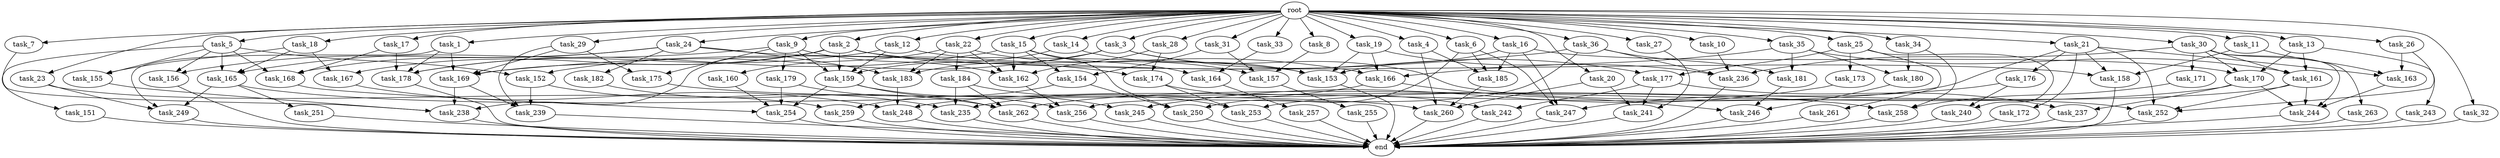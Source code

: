 digraph G {
  root [size="0.000000"];
  task_1 [size="1.024000"];
  task_2 [size="1.024000"];
  task_3 [size="1.024000"];
  task_4 [size="1.024000"];
  task_5 [size="1.024000"];
  task_6 [size="1.024000"];
  task_7 [size="1.024000"];
  task_8 [size="1.024000"];
  task_9 [size="1.024000"];
  task_10 [size="1.024000"];
  task_11 [size="1.024000"];
  task_12 [size="1.024000"];
  task_13 [size="1.024000"];
  task_14 [size="1.024000"];
  task_15 [size="1.024000"];
  task_16 [size="1.024000"];
  task_17 [size="1.024000"];
  task_18 [size="1.024000"];
  task_19 [size="1.024000"];
  task_20 [size="1.024000"];
  task_21 [size="1.024000"];
  task_22 [size="1.024000"];
  task_23 [size="1.024000"];
  task_24 [size="1.024000"];
  task_25 [size="1.024000"];
  task_26 [size="1.024000"];
  task_27 [size="1.024000"];
  task_28 [size="1.024000"];
  task_29 [size="1.024000"];
  task_30 [size="1.024000"];
  task_31 [size="1.024000"];
  task_32 [size="1.024000"];
  task_33 [size="1.024000"];
  task_34 [size="1.024000"];
  task_35 [size="1.024000"];
  task_36 [size="1.024000"];
  task_151 [size="34359738.368000"];
  task_152 [size="171798691.840000"];
  task_153 [size="1245540515.840000"];
  task_154 [size="523986010.112000"];
  task_155 [size="893353197.568000"];
  task_156 [size="68719476.736000"];
  task_157 [size="833223655.424000"];
  task_158 [size="463856467.968000"];
  task_159 [size="2284922601.472000"];
  task_160 [size="309237645.312000"];
  task_161 [size="867583393.792000"];
  task_162 [size="1529008357.376000"];
  task_163 [size="463856467.968000"];
  task_164 [size="523986010.112000"];
  task_165 [size="1589137899.520000"];
  task_166 [size="970662608.896000"];
  task_167 [size="893353197.568000"];
  task_168 [size="283467841.536000"];
  task_169 [size="1065151889.408000"];
  task_170 [size="944892805.120000"];
  task_171 [size="309237645.312000"];
  task_172 [size="214748364.800000"];
  task_173 [size="309237645.312000"];
  task_174 [size="343597383.680000"];
  task_175 [size="1554778161.152000"];
  task_176 [size="214748364.800000"];
  task_177 [size="446676598.784000"];
  task_178 [size="1159641169.920000"];
  task_179 [size="695784701.952000"];
  task_180 [size="446676598.784000"];
  task_181 [size="274877906.944000"];
  task_182 [size="34359738.368000"];
  task_183 [size="481036337.152000"];
  task_184 [size="309237645.312000"];
  task_185 [size="850403524.608000"];
  task_235 [size="1486058684.416000"];
  task_236 [size="1443109011.456000"];
  task_237 [size="773094113.280000"];
  task_238 [size="1391569403.904000"];
  task_239 [size="2267742732.288000"];
  task_240 [size="343597383.680000"];
  task_241 [size="944892805.120000"];
  task_242 [size="910533066.752000"];
  task_243 [size="420906795.008000"];
  task_244 [size="1013612281.856000"];
  task_245 [size="730144440.320000"];
  task_246 [size="1975684956.160000"];
  task_247 [size="670014898.176000"];
  task_248 [size="1185410973.696000"];
  task_249 [size="652835028.992000"];
  task_250 [size="850403524.608000"];
  task_251 [size="309237645.312000"];
  task_252 [size="936302870.528000"];
  task_253 [size="841813590.016000"];
  task_254 [size="1254130450.432000"];
  task_255 [size="309237645.312000"];
  task_256 [size="566935683.072000"];
  task_257 [size="34359738.368000"];
  task_258 [size="1039382085.632000"];
  task_259 [size="523986010.112000"];
  task_260 [size="1254130450.432000"];
  task_261 [size="309237645.312000"];
  task_262 [size="884763262.976000"];
  task_263 [size="309237645.312000"];
  end [size="0.000000"];

  root -> task_1 [size="1.000000"];
  root -> task_2 [size="1.000000"];
  root -> task_3 [size="1.000000"];
  root -> task_4 [size="1.000000"];
  root -> task_5 [size="1.000000"];
  root -> task_6 [size="1.000000"];
  root -> task_7 [size="1.000000"];
  root -> task_8 [size="1.000000"];
  root -> task_9 [size="1.000000"];
  root -> task_10 [size="1.000000"];
  root -> task_11 [size="1.000000"];
  root -> task_12 [size="1.000000"];
  root -> task_13 [size="1.000000"];
  root -> task_14 [size="1.000000"];
  root -> task_15 [size="1.000000"];
  root -> task_16 [size="1.000000"];
  root -> task_17 [size="1.000000"];
  root -> task_18 [size="1.000000"];
  root -> task_19 [size="1.000000"];
  root -> task_20 [size="1.000000"];
  root -> task_21 [size="1.000000"];
  root -> task_22 [size="1.000000"];
  root -> task_23 [size="1.000000"];
  root -> task_24 [size="1.000000"];
  root -> task_25 [size="1.000000"];
  root -> task_26 [size="1.000000"];
  root -> task_27 [size="1.000000"];
  root -> task_28 [size="1.000000"];
  root -> task_29 [size="1.000000"];
  root -> task_30 [size="1.000000"];
  root -> task_31 [size="1.000000"];
  root -> task_32 [size="1.000000"];
  root -> task_33 [size="1.000000"];
  root -> task_34 [size="1.000000"];
  root -> task_35 [size="1.000000"];
  root -> task_36 [size="1.000000"];
  task_1 -> task_169 [size="33554432.000000"];
  task_1 -> task_178 [size="33554432.000000"];
  task_1 -> task_249 [size="33554432.000000"];
  task_2 -> task_158 [size="33554432.000000"];
  task_2 -> task_159 [size="33554432.000000"];
  task_2 -> task_167 [size="33554432.000000"];
  task_2 -> task_169 [size="33554432.000000"];
  task_2 -> task_174 [size="33554432.000000"];
  task_2 -> task_238 [size="33554432.000000"];
  task_3 -> task_152 [size="134217728.000000"];
  task_3 -> task_177 [size="134217728.000000"];
  task_3 -> task_183 [size="134217728.000000"];
  task_3 -> task_252 [size="134217728.000000"];
  task_4 -> task_185 [size="209715200.000000"];
  task_4 -> task_260 [size="209715200.000000"];
  task_5 -> task_151 [size="33554432.000000"];
  task_5 -> task_152 [size="33554432.000000"];
  task_5 -> task_155 [size="33554432.000000"];
  task_5 -> task_156 [size="33554432.000000"];
  task_5 -> task_165 [size="33554432.000000"];
  task_5 -> task_168 [size="33554432.000000"];
  task_6 -> task_185 [size="411041792.000000"];
  task_6 -> task_247 [size="411041792.000000"];
  task_6 -> task_250 [size="411041792.000000"];
  task_7 -> task_238 [size="411041792.000000"];
  task_8 -> task_157 [size="209715200.000000"];
  task_9 -> task_159 [size="679477248.000000"];
  task_9 -> task_162 [size="679477248.000000"];
  task_9 -> task_165 [size="679477248.000000"];
  task_9 -> task_175 [size="679477248.000000"];
  task_9 -> task_179 [size="679477248.000000"];
  task_10 -> task_236 [size="838860800.000000"];
  task_11 -> task_158 [size="209715200.000000"];
  task_11 -> task_163 [size="209715200.000000"];
  task_12 -> task_159 [size="679477248.000000"];
  task_12 -> task_166 [size="679477248.000000"];
  task_12 -> task_178 [size="679477248.000000"];
  task_13 -> task_161 [size="411041792.000000"];
  task_13 -> task_170 [size="411041792.000000"];
  task_13 -> task_243 [size="411041792.000000"];
  task_14 -> task_153 [size="838860800.000000"];
  task_14 -> task_159 [size="838860800.000000"];
  task_15 -> task_154 [size="209715200.000000"];
  task_15 -> task_162 [size="209715200.000000"];
  task_15 -> task_164 [size="209715200.000000"];
  task_15 -> task_178 [size="209715200.000000"];
  task_15 -> task_250 [size="209715200.000000"];
  task_16 -> task_153 [size="209715200.000000"];
  task_16 -> task_170 [size="209715200.000000"];
  task_16 -> task_185 [size="209715200.000000"];
  task_16 -> task_247 [size="209715200.000000"];
  task_17 -> task_168 [size="209715200.000000"];
  task_17 -> task_178 [size="209715200.000000"];
  task_18 -> task_155 [size="838860800.000000"];
  task_18 -> task_165 [size="838860800.000000"];
  task_18 -> task_167 [size="838860800.000000"];
  task_19 -> task_153 [size="134217728.000000"];
  task_19 -> task_166 [size="134217728.000000"];
  task_19 -> task_236 [size="134217728.000000"];
  task_20 -> task_241 [size="33554432.000000"];
  task_20 -> task_260 [size="33554432.000000"];
  task_21 -> task_158 [size="209715200.000000"];
  task_21 -> task_163 [size="209715200.000000"];
  task_21 -> task_172 [size="209715200.000000"];
  task_21 -> task_176 [size="209715200.000000"];
  task_21 -> task_248 [size="209715200.000000"];
  task_21 -> task_252 [size="209715200.000000"];
  task_22 -> task_157 [size="301989888.000000"];
  task_22 -> task_160 [size="301989888.000000"];
  task_22 -> task_162 [size="301989888.000000"];
  task_22 -> task_183 [size="301989888.000000"];
  task_22 -> task_184 [size="301989888.000000"];
  task_23 -> task_249 [size="301989888.000000"];
  task_23 -> task_259 [size="301989888.000000"];
  task_24 -> task_153 [size="33554432.000000"];
  task_24 -> task_156 [size="33554432.000000"];
  task_24 -> task_168 [size="33554432.000000"];
  task_24 -> task_182 [size="33554432.000000"];
  task_24 -> task_183 [size="33554432.000000"];
  task_25 -> task_173 [size="301989888.000000"];
  task_25 -> task_177 [size="301989888.000000"];
  task_25 -> task_240 [size="301989888.000000"];
  task_25 -> task_261 [size="301989888.000000"];
  task_26 -> task_163 [size="33554432.000000"];
  task_26 -> task_252 [size="33554432.000000"];
  task_27 -> task_241 [size="209715200.000000"];
  task_28 -> task_162 [size="301989888.000000"];
  task_28 -> task_174 [size="301989888.000000"];
  task_29 -> task_169 [size="838860800.000000"];
  task_29 -> task_175 [size="838860800.000000"];
  task_29 -> task_239 [size="838860800.000000"];
  task_30 -> task_161 [size="301989888.000000"];
  task_30 -> task_170 [size="301989888.000000"];
  task_30 -> task_171 [size="301989888.000000"];
  task_30 -> task_236 [size="301989888.000000"];
  task_30 -> task_244 [size="301989888.000000"];
  task_30 -> task_263 [size="301989888.000000"];
  task_31 -> task_154 [size="301989888.000000"];
  task_31 -> task_157 [size="301989888.000000"];
  task_32 -> end [size="1.000000"];
  task_33 -> task_164 [size="301989888.000000"];
  task_34 -> task_180 [size="301989888.000000"];
  task_34 -> task_258 [size="301989888.000000"];
  task_35 -> task_161 [size="134217728.000000"];
  task_35 -> task_166 [size="134217728.000000"];
  task_35 -> task_180 [size="134217728.000000"];
  task_35 -> task_181 [size="134217728.000000"];
  task_36 -> task_169 [size="134217728.000000"];
  task_36 -> task_181 [size="134217728.000000"];
  task_36 -> task_236 [size="134217728.000000"];
  task_36 -> task_256 [size="134217728.000000"];
  task_151 -> end [size="1.000000"];
  task_152 -> task_235 [size="536870912.000000"];
  task_152 -> task_239 [size="536870912.000000"];
  task_153 -> end [size="1.000000"];
  task_154 -> task_250 [size="209715200.000000"];
  task_154 -> task_259 [size="209715200.000000"];
  task_155 -> task_238 [size="75497472.000000"];
  task_156 -> end [size="1.000000"];
  task_157 -> task_255 [size="301989888.000000"];
  task_158 -> end [size="1.000000"];
  task_159 -> task_245 [size="679477248.000000"];
  task_159 -> task_254 [size="679477248.000000"];
  task_159 -> task_262 [size="679477248.000000"];
  task_160 -> task_254 [size="33554432.000000"];
  task_161 -> task_244 [size="536870912.000000"];
  task_161 -> task_252 [size="536870912.000000"];
  task_161 -> task_253 [size="536870912.000000"];
  task_162 -> task_256 [size="209715200.000000"];
  task_163 -> task_244 [size="75497472.000000"];
  task_164 -> task_257 [size="33554432.000000"];
  task_165 -> task_249 [size="301989888.000000"];
  task_165 -> task_251 [size="301989888.000000"];
  task_165 -> task_260 [size="301989888.000000"];
  task_166 -> task_235 [size="838860800.000000"];
  task_166 -> task_246 [size="838860800.000000"];
  task_167 -> task_248 [size="536870912.000000"];
  task_168 -> task_254 [size="301989888.000000"];
  task_169 -> task_238 [size="838860800.000000"];
  task_169 -> task_239 [size="838860800.000000"];
  task_170 -> task_237 [size="75497472.000000"];
  task_170 -> task_244 [size="75497472.000000"];
  task_170 -> task_262 [size="75497472.000000"];
  task_171 -> task_258 [size="411041792.000000"];
  task_172 -> end [size="1.000000"];
  task_173 -> task_245 [size="33554432.000000"];
  task_174 -> task_242 [size="209715200.000000"];
  task_174 -> task_253 [size="209715200.000000"];
  task_175 -> task_258 [size="301989888.000000"];
  task_176 -> task_240 [size="33554432.000000"];
  task_176 -> task_247 [size="33554432.000000"];
  task_177 -> task_237 [size="679477248.000000"];
  task_177 -> task_241 [size="679477248.000000"];
  task_177 -> task_242 [size="679477248.000000"];
  task_178 -> end [size="1.000000"];
  task_179 -> task_254 [size="209715200.000000"];
  task_179 -> task_256 [size="209715200.000000"];
  task_180 -> task_246 [size="679477248.000000"];
  task_181 -> task_246 [size="411041792.000000"];
  task_182 -> task_262 [size="33554432.000000"];
  task_183 -> task_248 [size="411041792.000000"];
  task_184 -> task_235 [size="75497472.000000"];
  task_184 -> task_253 [size="75497472.000000"];
  task_184 -> task_262 [size="75497472.000000"];
  task_185 -> task_260 [size="679477248.000000"];
  task_235 -> end [size="1.000000"];
  task_236 -> end [size="1.000000"];
  task_237 -> end [size="1.000000"];
  task_238 -> end [size="1.000000"];
  task_239 -> end [size="1.000000"];
  task_240 -> end [size="1.000000"];
  task_241 -> end [size="1.000000"];
  task_242 -> end [size="1.000000"];
  task_243 -> end [size="1.000000"];
  task_244 -> end [size="1.000000"];
  task_245 -> end [size="1.000000"];
  task_246 -> end [size="1.000000"];
  task_247 -> end [size="1.000000"];
  task_248 -> end [size="1.000000"];
  task_249 -> end [size="1.000000"];
  task_250 -> end [size="1.000000"];
  task_251 -> end [size="1.000000"];
  task_252 -> end [size="1.000000"];
  task_253 -> end [size="1.000000"];
  task_254 -> end [size="1.000000"];
  task_255 -> end [size="1.000000"];
  task_256 -> end [size="1.000000"];
  task_257 -> end [size="1.000000"];
  task_258 -> end [size="1.000000"];
  task_259 -> end [size="1.000000"];
  task_260 -> end [size="1.000000"];
  task_261 -> end [size="1.000000"];
  task_262 -> end [size="1.000000"];
  task_263 -> end [size="1.000000"];
}
